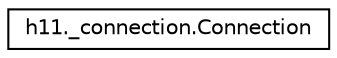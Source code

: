 digraph "Graphical Class Hierarchy"
{
 // LATEX_PDF_SIZE
  edge [fontname="Helvetica",fontsize="10",labelfontname="Helvetica",labelfontsize="10"];
  node [fontname="Helvetica",fontsize="10",shape=record];
  rankdir="LR";
  Node0 [label="h11._connection.Connection",height=0.2,width=0.4,color="black", fillcolor="white", style="filled",URL="$classh11_1_1__connection_1_1Connection.html",tooltip="The main Connection class."];
}
